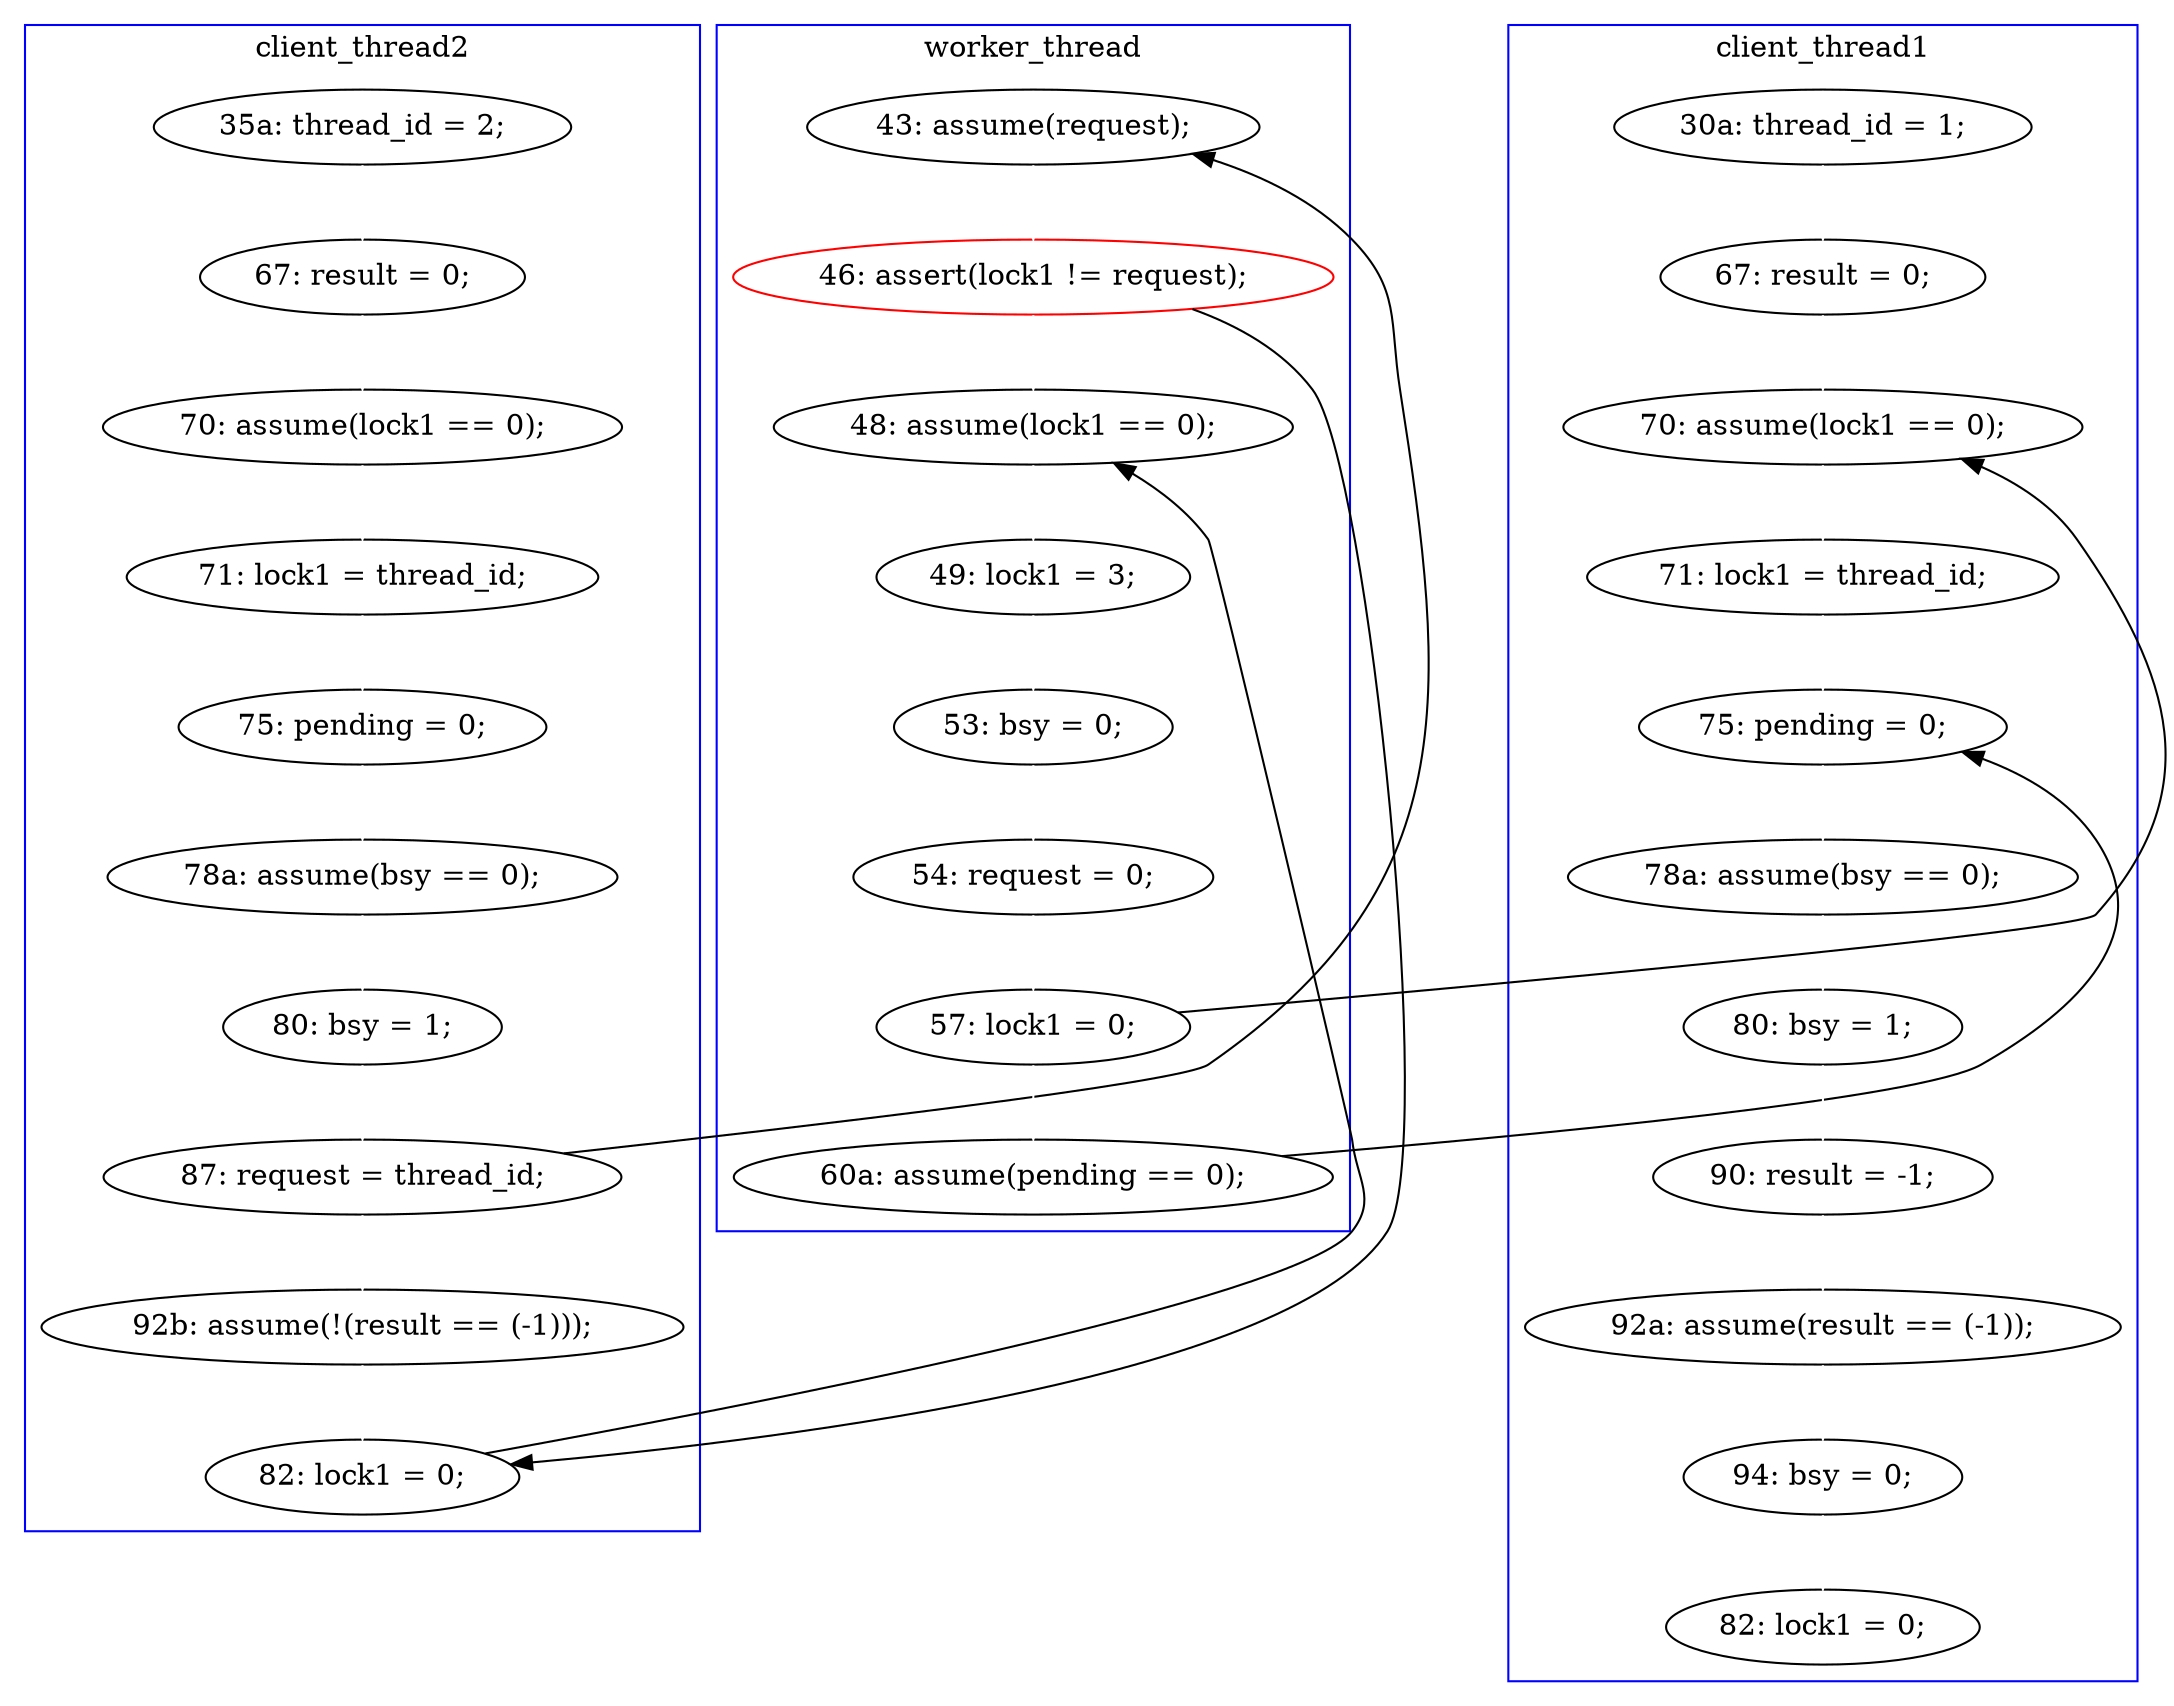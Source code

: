 digraph Counterexample {
	52 -> 54 [color = white, style = solid]
	54 -> 55 [color = white, style = solid]
	16 -> 18 [color = white, style = solid]
	18 -> 19 [color = white, style = solid]
	19 -> 21 [color = white, style = solid]
	29 -> 30 [color = white, style = solid]
	31 -> 32 [color = white, style = solid]
	28 -> 29 [color = black, style = solid, constraint = false]
	27 -> 28 [color = black, style = solid, constraint = false]
	13 -> 14 [color = white, style = solid]
	45 -> 46 [color = white, style = solid]
	30 -> 31 [color = white, style = solid]
	10 -> 13 [color = white, style = solid]
	46 -> 47 [color = white, style = solid]
	21 -> 26 [color = black, style = solid, constraint = false]
	47 -> 49 [color = white, style = solid]
	23 -> 28 [color = white, style = solid]
	35 -> 47 [color = black, style = solid, constraint = false]
	27 -> 29 [color = white, style = solid]
	33 -> 35 [color = white, style = solid]
	41 -> 44 [color = white, style = solid]
	50 -> 52 [color = white, style = solid]
	14 -> 15 [color = white, style = solid]
	33 -> 45 [color = black, style = solid, constraint = false]
	15 -> 16 [color = white, style = solid]
	32 -> 33 [color = white, style = solid]
	21 -> 23 [color = white, style = solid]
	26 -> 27 [color = white, style = solid]
	44 -> 45 [color = white, style = solid]
	55 -> 56 [color = white, style = solid]
	49 -> 50 [color = white, style = solid]
	subgraph cluster2 {
		label = client_thread2
		color = blue
		28  [label = "82: lock1 = 0;"]
		14  [label = "70: assume(lock1 == 0);"]
		15  [label = "71: lock1 = thread_id;"]
		21  [label = "87: request = thread_id;"]
		13  [label = "67: result = 0;"]
		19  [label = "80: bsy = 1;"]
		16  [label = "75: pending = 0;"]
		10  [label = "35a: thread_id = 2;"]
		23  [label = "92b: assume(!(result == (-1)));"]
		18  [label = "78a: assume(bsy == 0);"]
	}
	subgraph cluster3 {
		label = worker_thread
		color = blue
		31  [label = "53: bsy = 0;"]
		30  [label = "49: lock1 = 3;"]
		32  [label = "54: request = 0;"]
		26  [label = "43: assume(request);"]
		29  [label = "48: assume(lock1 == 0);"]
		35  [label = "60a: assume(pending == 0);"]
		27  [label = "46: assert(lock1 != request);", color = red]
		33  [label = "57: lock1 = 0;"]
	}
	subgraph cluster1 {
		label = client_thread1
		color = blue
		56  [label = "82: lock1 = 0;"]
		44  [label = "67: result = 0;"]
		55  [label = "94: bsy = 0;"]
		47  [label = "75: pending = 0;"]
		52  [label = "90: result = -1;"]
		50  [label = "80: bsy = 1;"]
		49  [label = "78a: assume(bsy == 0);"]
		46  [label = "71: lock1 = thread_id;"]
		45  [label = "70: assume(lock1 == 0);"]
		54  [label = "92a: assume(result == (-1));"]
		41  [label = "30a: thread_id = 1;"]
	}
}